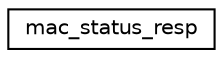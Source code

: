 digraph "Graphical Class Hierarchy"
{
 // LATEX_PDF_SIZE
  edge [fontname="Helvetica",fontsize="10",labelfontname="Helvetica",labelfontsize="10"];
  node [fontname="Helvetica",fontsize="10",shape=record];
  rankdir="LR";
  Node0 [label="mac_status_resp",height=0.2,width=0.4,color="black", fillcolor="white", style="filled",URL="$structmac__status__resp.html",tooltip="MAC-STATUS-Resp primitive enables RLC to acknowledge a MAC-STATUS-Ind. It is possible that RLC would ..."];
}
